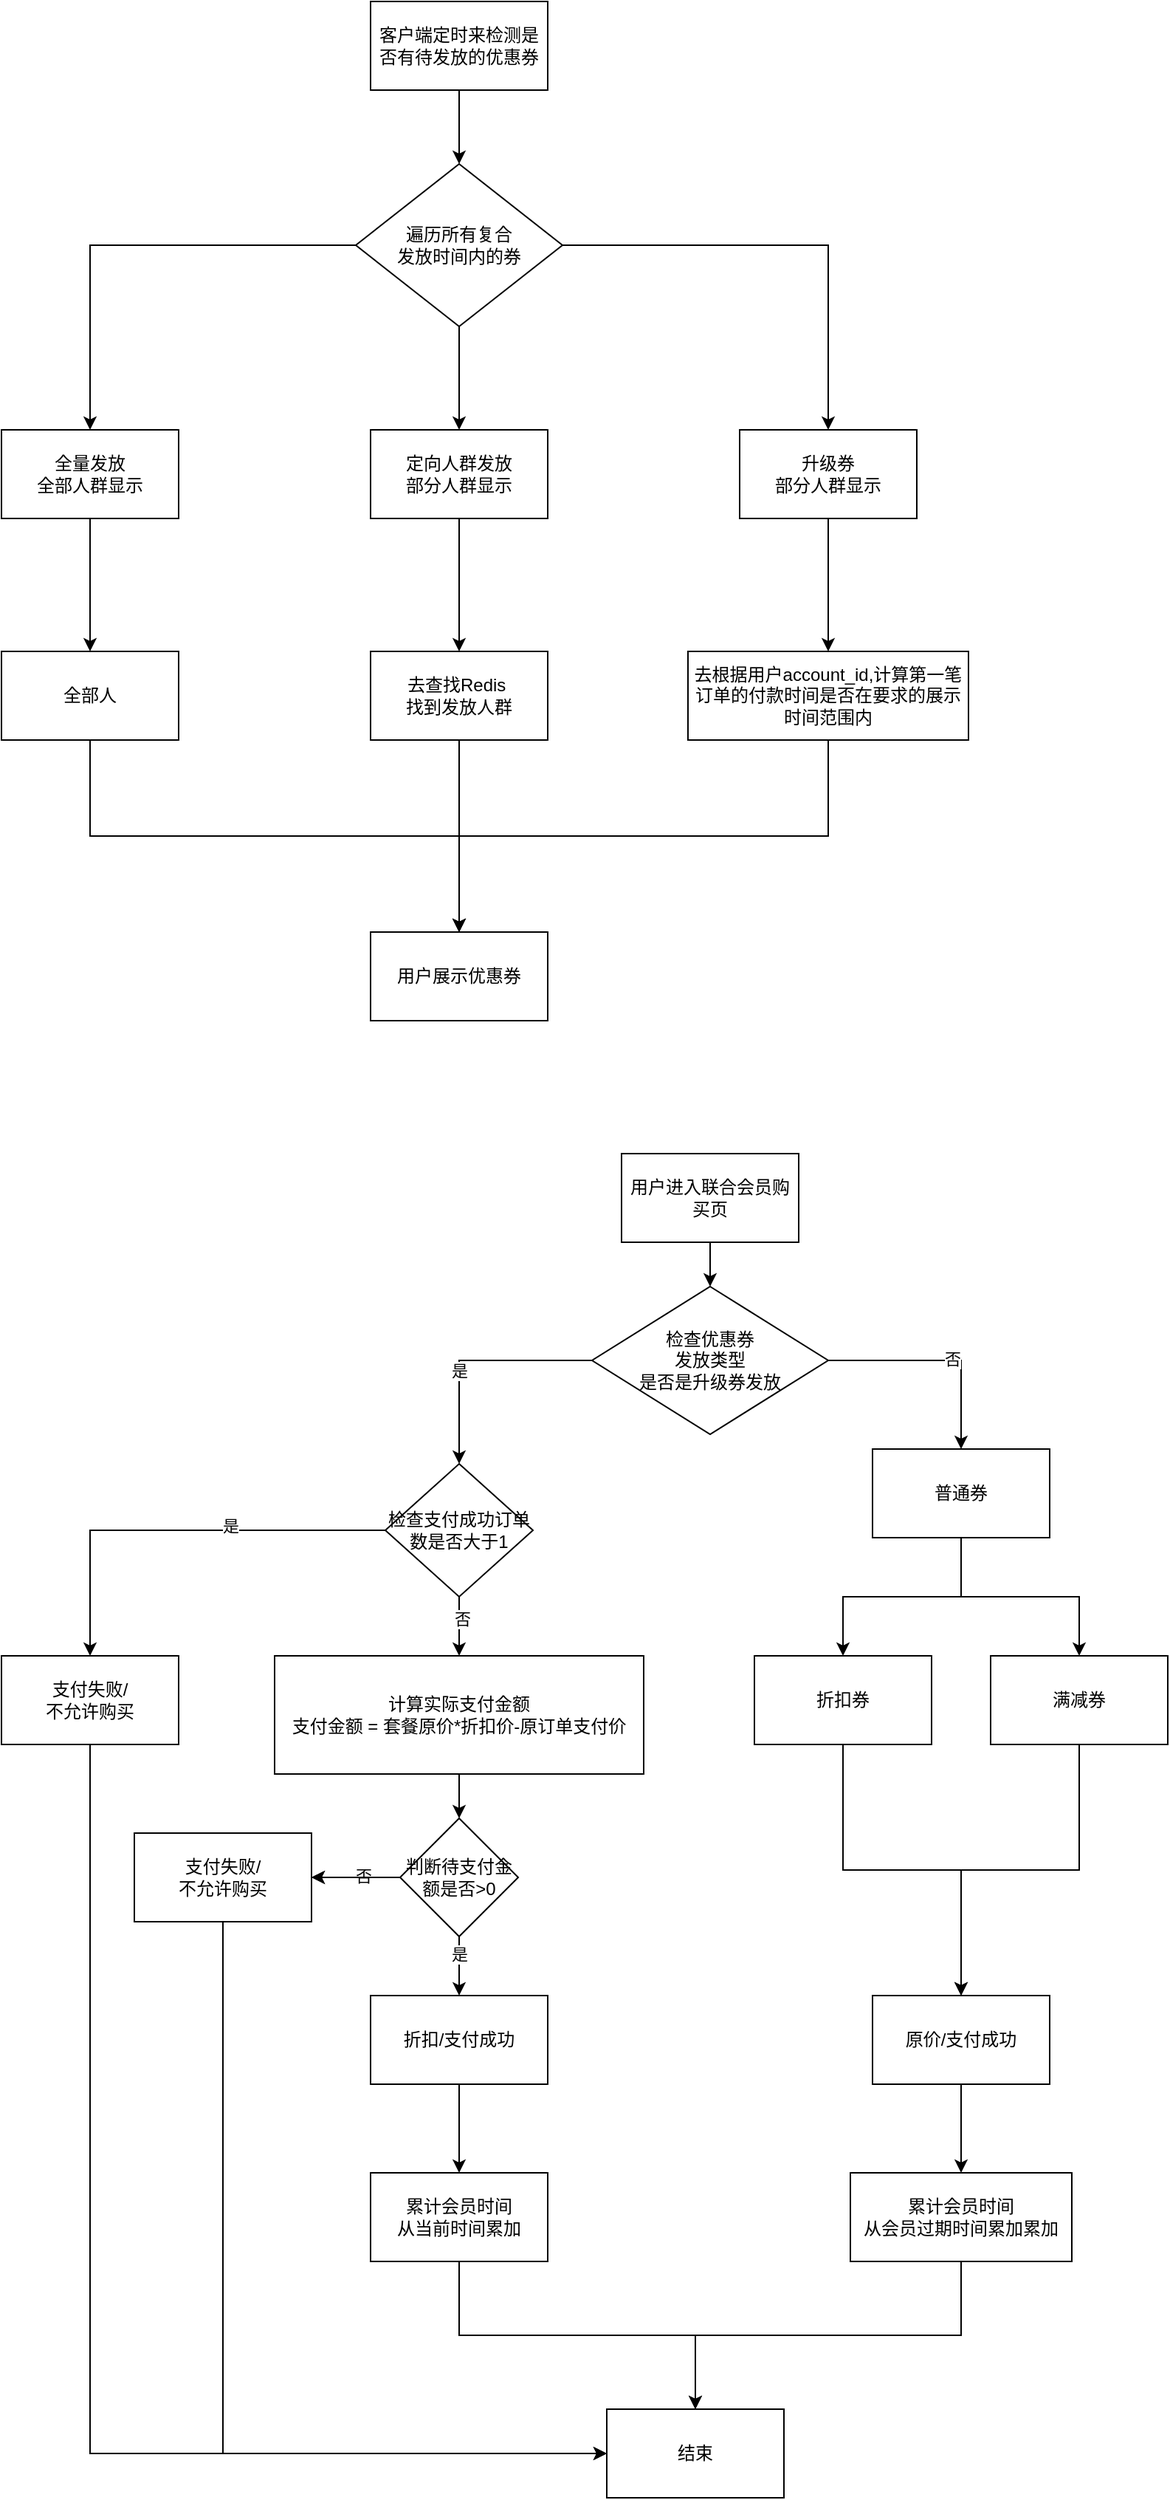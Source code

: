 <mxfile version="28.1.1">
  <diagram name="第 1 页" id="V4SLH6FAE3oOz-CbCWSt">
    <mxGraphModel dx="1426" dy="800" grid="1" gridSize="10" guides="1" tooltips="1" connect="1" arrows="1" fold="1" page="1" pageScale="1" pageWidth="827" pageHeight="1169" math="0" shadow="0">
      <root>
        <mxCell id="0" />
        <mxCell id="1" parent="0" />
        <mxCell id="josDlDmpqx2x05p4uI3B-3" style="edgeStyle=orthogonalEdgeStyle;rounded=0;orthogonalLoop=1;jettySize=auto;html=1;exitX=0.5;exitY=1;exitDx=0;exitDy=0;" parent="1" source="josDlDmpqx2x05p4uI3B-1" target="josDlDmpqx2x05p4uI3B-2" edge="1">
          <mxGeometry relative="1" as="geometry" />
        </mxCell>
        <mxCell id="josDlDmpqx2x05p4uI3B-1" value="客户端定时来检测是否有待发放的优惠券" style="rounded=0;whiteSpace=wrap;html=1;" parent="1" vertex="1">
          <mxGeometry x="340" y="30" width="120" height="60" as="geometry" />
        </mxCell>
        <mxCell id="josDlDmpqx2x05p4uI3B-7" style="edgeStyle=orthogonalEdgeStyle;rounded=0;orthogonalLoop=1;jettySize=auto;html=1;exitX=0;exitY=0.5;exitDx=0;exitDy=0;entryX=0.5;entryY=0;entryDx=0;entryDy=0;" parent="1" source="josDlDmpqx2x05p4uI3B-2" target="josDlDmpqx2x05p4uI3B-4" edge="1">
          <mxGeometry relative="1" as="geometry" />
        </mxCell>
        <mxCell id="josDlDmpqx2x05p4uI3B-8" style="edgeStyle=orthogonalEdgeStyle;rounded=0;orthogonalLoop=1;jettySize=auto;html=1;exitX=0.5;exitY=1;exitDx=0;exitDy=0;entryX=0.5;entryY=0;entryDx=0;entryDy=0;" parent="1" source="josDlDmpqx2x05p4uI3B-2" target="josDlDmpqx2x05p4uI3B-5" edge="1">
          <mxGeometry relative="1" as="geometry" />
        </mxCell>
        <mxCell id="josDlDmpqx2x05p4uI3B-9" style="edgeStyle=orthogonalEdgeStyle;rounded=0;orthogonalLoop=1;jettySize=auto;html=1;exitX=1;exitY=0.5;exitDx=0;exitDy=0;entryX=0.5;entryY=0;entryDx=0;entryDy=0;" parent="1" source="josDlDmpqx2x05p4uI3B-2" target="josDlDmpqx2x05p4uI3B-6" edge="1">
          <mxGeometry relative="1" as="geometry" />
        </mxCell>
        <mxCell id="josDlDmpqx2x05p4uI3B-2" value="遍历所有复合&lt;div&gt;发放时间内的券&lt;/div&gt;" style="rhombus;whiteSpace=wrap;html=1;" parent="1" vertex="1">
          <mxGeometry x="330" y="140" width="140" height="110" as="geometry" />
        </mxCell>
        <mxCell id="josDlDmpqx2x05p4uI3B-25" style="edgeStyle=orthogonalEdgeStyle;rounded=0;orthogonalLoop=1;jettySize=auto;html=1;exitX=0.5;exitY=1;exitDx=0;exitDy=0;entryX=0.5;entryY=0;entryDx=0;entryDy=0;" parent="1" source="josDlDmpqx2x05p4uI3B-4" target="josDlDmpqx2x05p4uI3B-24" edge="1">
          <mxGeometry relative="1" as="geometry" />
        </mxCell>
        <mxCell id="josDlDmpqx2x05p4uI3B-4" value="全量发放&lt;div&gt;全部人群显示&lt;/div&gt;" style="rounded=0;whiteSpace=wrap;html=1;" parent="1" vertex="1">
          <mxGeometry x="90" y="320" width="120" height="60" as="geometry" />
        </mxCell>
        <mxCell id="josDlDmpqx2x05p4uI3B-15" style="edgeStyle=orthogonalEdgeStyle;rounded=0;orthogonalLoop=1;jettySize=auto;html=1;exitX=0.5;exitY=1;exitDx=0;exitDy=0;entryX=0.5;entryY=0;entryDx=0;entryDy=0;" parent="1" source="josDlDmpqx2x05p4uI3B-5" target="josDlDmpqx2x05p4uI3B-14" edge="1">
          <mxGeometry relative="1" as="geometry" />
        </mxCell>
        <mxCell id="josDlDmpqx2x05p4uI3B-5" value="定向人群发放&lt;div&gt;部分人群显示&lt;/div&gt;" style="rounded=0;whiteSpace=wrap;html=1;" parent="1" vertex="1">
          <mxGeometry x="340" y="320" width="120" height="60" as="geometry" />
        </mxCell>
        <mxCell id="josDlDmpqx2x05p4uI3B-17" style="edgeStyle=orthogonalEdgeStyle;rounded=0;orthogonalLoop=1;jettySize=auto;html=1;exitX=0.5;exitY=1;exitDx=0;exitDy=0;entryX=0.5;entryY=0;entryDx=0;entryDy=0;" parent="1" source="josDlDmpqx2x05p4uI3B-6" target="josDlDmpqx2x05p4uI3B-16" edge="1">
          <mxGeometry relative="1" as="geometry" />
        </mxCell>
        <mxCell id="josDlDmpqx2x05p4uI3B-6" value="升级券&lt;div&gt;部分人群显示&lt;/div&gt;" style="rounded=0;whiteSpace=wrap;html=1;" parent="1" vertex="1">
          <mxGeometry x="590" y="320" width="120" height="60" as="geometry" />
        </mxCell>
        <mxCell id="josDlDmpqx2x05p4uI3B-27" style="edgeStyle=orthogonalEdgeStyle;rounded=0;orthogonalLoop=1;jettySize=auto;html=1;exitX=0.5;exitY=1;exitDx=0;exitDy=0;" parent="1" source="josDlDmpqx2x05p4uI3B-14" target="josDlDmpqx2x05p4uI3B-18" edge="1">
          <mxGeometry relative="1" as="geometry" />
        </mxCell>
        <mxCell id="josDlDmpqx2x05p4uI3B-14" value="去查找Redis&amp;nbsp;&lt;div&gt;找到发放人群&lt;/div&gt;" style="rounded=0;whiteSpace=wrap;html=1;" parent="1" vertex="1">
          <mxGeometry x="340" y="470" width="120" height="60" as="geometry" />
        </mxCell>
        <mxCell id="josDlDmpqx2x05p4uI3B-28" style="edgeStyle=orthogonalEdgeStyle;rounded=0;orthogonalLoop=1;jettySize=auto;html=1;exitX=0.5;exitY=1;exitDx=0;exitDy=0;" parent="1" source="josDlDmpqx2x05p4uI3B-16" target="josDlDmpqx2x05p4uI3B-18" edge="1">
          <mxGeometry relative="1" as="geometry" />
        </mxCell>
        <mxCell id="josDlDmpqx2x05p4uI3B-16" value="去根据用户account_id,计算第一笔订单的付款时间是否在要求的展示时间范围内" style="rounded=0;whiteSpace=wrap;html=1;" parent="1" vertex="1">
          <mxGeometry x="555" y="470" width="190" height="60" as="geometry" />
        </mxCell>
        <mxCell id="josDlDmpqx2x05p4uI3B-18" value="用户展示优惠券" style="rounded=0;whiteSpace=wrap;html=1;" parent="1" vertex="1">
          <mxGeometry x="340" y="660" width="120" height="60" as="geometry" />
        </mxCell>
        <mxCell id="josDlDmpqx2x05p4uI3B-26" style="edgeStyle=orthogonalEdgeStyle;rounded=0;orthogonalLoop=1;jettySize=auto;html=1;exitX=0.5;exitY=1;exitDx=0;exitDy=0;" parent="1" source="josDlDmpqx2x05p4uI3B-24" target="josDlDmpqx2x05p4uI3B-18" edge="1">
          <mxGeometry relative="1" as="geometry" />
        </mxCell>
        <mxCell id="josDlDmpqx2x05p4uI3B-24" value="全部人" style="rounded=0;whiteSpace=wrap;html=1;" parent="1" vertex="1">
          <mxGeometry x="90" y="470" width="120" height="60" as="geometry" />
        </mxCell>
        <mxCell id="0SNS6dj9dEOXhOJafOYS-13" style="edgeStyle=orthogonalEdgeStyle;rounded=0;orthogonalLoop=1;jettySize=auto;html=1;exitX=0.5;exitY=1;exitDx=0;exitDy=0;entryX=0.5;entryY=0;entryDx=0;entryDy=0;" edge="1" parent="1" source="josDlDmpqx2x05p4uI3B-29" target="0SNS6dj9dEOXhOJafOYS-11">
          <mxGeometry relative="1" as="geometry" />
        </mxCell>
        <mxCell id="josDlDmpqx2x05p4uI3B-29" value="用户进入联合会员购买页" style="rounded=0;whiteSpace=wrap;html=1;" parent="1" vertex="1">
          <mxGeometry x="510" y="810" width="120" height="60" as="geometry" />
        </mxCell>
        <mxCell id="josDlDmpqx2x05p4uI3B-35" style="edgeStyle=orthogonalEdgeStyle;rounded=0;orthogonalLoop=1;jettySize=auto;html=1;exitX=0.5;exitY=1;exitDx=0;exitDy=0;" parent="1" source="josDlDmpqx2x05p4uI3B-41" edge="1">
          <mxGeometry relative="1" as="geometry">
            <mxPoint x="400" y="1070" as="targetPoint" />
          </mxGeometry>
        </mxCell>
        <mxCell id="0SNS6dj9dEOXhOJafOYS-29" style="edgeStyle=orthogonalEdgeStyle;rounded=0;orthogonalLoop=1;jettySize=auto;html=1;exitX=0.5;exitY=1;exitDx=0;exitDy=0;" edge="1" parent="1" source="josDlDmpqx2x05p4uI3B-38" target="0SNS6dj9dEOXhOJafOYS-28">
          <mxGeometry relative="1" as="geometry" />
        </mxCell>
        <mxCell id="josDlDmpqx2x05p4uI3B-38" value="原价/支付成功" style="rounded=0;whiteSpace=wrap;html=1;" parent="1" vertex="1">
          <mxGeometry x="680" y="1380" width="120" height="60" as="geometry" />
        </mxCell>
        <mxCell id="josDlDmpqx2x05p4uI3B-43" style="edgeStyle=orthogonalEdgeStyle;rounded=0;orthogonalLoop=1;jettySize=auto;html=1;exitX=0;exitY=0.5;exitDx=0;exitDy=0;" parent="1" source="josDlDmpqx2x05p4uI3B-41" target="josDlDmpqx2x05p4uI3B-42" edge="1">
          <mxGeometry relative="1" as="geometry" />
        </mxCell>
        <mxCell id="josDlDmpqx2x05p4uI3B-44" value="是" style="edgeLabel;html=1;align=center;verticalAlign=middle;resizable=0;points=[];" parent="josDlDmpqx2x05p4uI3B-43" vertex="1" connectable="0">
          <mxGeometry x="-0.261" y="-3" relative="1" as="geometry">
            <mxPoint as="offset" />
          </mxGeometry>
        </mxCell>
        <mxCell id="josDlDmpqx2x05p4uI3B-46" style="edgeStyle=orthogonalEdgeStyle;rounded=0;orthogonalLoop=1;jettySize=auto;html=1;exitX=0.5;exitY=1;exitDx=0;exitDy=0;" parent="1" source="josDlDmpqx2x05p4uI3B-41" target="josDlDmpqx2x05p4uI3B-49" edge="1">
          <mxGeometry relative="1" as="geometry">
            <mxPoint x="400" y="1210" as="targetPoint" />
          </mxGeometry>
        </mxCell>
        <mxCell id="josDlDmpqx2x05p4uI3B-48" value="否" style="edgeLabel;html=1;align=center;verticalAlign=middle;resizable=0;points=[];" parent="josDlDmpqx2x05p4uI3B-46" vertex="1" connectable="0">
          <mxGeometry x="-0.24" y="2" relative="1" as="geometry">
            <mxPoint as="offset" />
          </mxGeometry>
        </mxCell>
        <mxCell id="josDlDmpqx2x05p4uI3B-60" style="edgeStyle=orthogonalEdgeStyle;rounded=0;orthogonalLoop=1;jettySize=auto;html=1;exitX=0.5;exitY=1;exitDx=0;exitDy=0;entryX=0;entryY=0.5;entryDx=0;entryDy=0;" parent="1" source="josDlDmpqx2x05p4uI3B-42" target="josDlDmpqx2x05p4uI3B-56" edge="1">
          <mxGeometry relative="1" as="geometry" />
        </mxCell>
        <mxCell id="josDlDmpqx2x05p4uI3B-42" value="支付失败/&lt;div&gt;不允许购买&lt;/div&gt;" style="rounded=0;whiteSpace=wrap;html=1;" parent="1" vertex="1">
          <mxGeometry x="90" y="1150" width="120" height="60" as="geometry" />
        </mxCell>
        <mxCell id="josDlDmpqx2x05p4uI3B-51" style="edgeStyle=orthogonalEdgeStyle;rounded=0;orthogonalLoop=1;jettySize=auto;html=1;exitX=0.5;exitY=1;exitDx=0;exitDy=0;" parent="1" source="josDlDmpqx2x05p4uI3B-49" target="josDlDmpqx2x05p4uI3B-50" edge="1">
          <mxGeometry relative="1" as="geometry" />
        </mxCell>
        <mxCell id="josDlDmpqx2x05p4uI3B-49" value="计算实际支付金额&lt;div&gt;支付金额 = 套餐原价*折扣价-原订单支付价&lt;/div&gt;" style="rounded=0;whiteSpace=wrap;html=1;" parent="1" vertex="1">
          <mxGeometry x="275" y="1150" width="250" height="80" as="geometry" />
        </mxCell>
        <mxCell id="josDlDmpqx2x05p4uI3B-53" style="edgeStyle=orthogonalEdgeStyle;rounded=0;orthogonalLoop=1;jettySize=auto;html=1;exitX=0;exitY=0.5;exitDx=0;exitDy=0;entryX=1;entryY=0.5;entryDx=0;entryDy=0;" parent="1" source="josDlDmpqx2x05p4uI3B-50" target="josDlDmpqx2x05p4uI3B-52" edge="1">
          <mxGeometry relative="1" as="geometry" />
        </mxCell>
        <mxCell id="josDlDmpqx2x05p4uI3B-61" value="否" style="edgeLabel;html=1;align=center;verticalAlign=middle;resizable=0;points=[];" parent="josDlDmpqx2x05p4uI3B-53" vertex="1" connectable="0">
          <mxGeometry x="-0.167" y="-1" relative="1" as="geometry">
            <mxPoint as="offset" />
          </mxGeometry>
        </mxCell>
        <mxCell id="josDlDmpqx2x05p4uI3B-55" style="edgeStyle=orthogonalEdgeStyle;rounded=0;orthogonalLoop=1;jettySize=auto;html=1;exitX=0.5;exitY=1;exitDx=0;exitDy=0;entryX=0.5;entryY=0;entryDx=0;entryDy=0;" parent="1" source="josDlDmpqx2x05p4uI3B-50" target="josDlDmpqx2x05p4uI3B-54" edge="1">
          <mxGeometry relative="1" as="geometry" />
        </mxCell>
        <mxCell id="josDlDmpqx2x05p4uI3B-62" value="是" style="edgeLabel;html=1;align=center;verticalAlign=middle;resizable=0;points=[];" parent="josDlDmpqx2x05p4uI3B-55" vertex="1" connectable="0">
          <mxGeometry x="-0.4" relative="1" as="geometry">
            <mxPoint as="offset" />
          </mxGeometry>
        </mxCell>
        <mxCell id="josDlDmpqx2x05p4uI3B-63" value="" style="edgeStyle=orthogonalEdgeStyle;rounded=0;orthogonalLoop=1;jettySize=auto;html=1;" parent="1" source="josDlDmpqx2x05p4uI3B-50" target="josDlDmpqx2x05p4uI3B-52" edge="1">
          <mxGeometry relative="1" as="geometry" />
        </mxCell>
        <mxCell id="josDlDmpqx2x05p4uI3B-50" value="判断待支付金额是否&amp;gt;0" style="rhombus;whiteSpace=wrap;html=1;" parent="1" vertex="1">
          <mxGeometry x="360" y="1260" width="80" height="80" as="geometry" />
        </mxCell>
        <mxCell id="josDlDmpqx2x05p4uI3B-59" style="edgeStyle=orthogonalEdgeStyle;rounded=0;orthogonalLoop=1;jettySize=auto;html=1;exitX=0.5;exitY=1;exitDx=0;exitDy=0;entryX=0;entryY=0.5;entryDx=0;entryDy=0;" parent="1" source="josDlDmpqx2x05p4uI3B-52" target="josDlDmpqx2x05p4uI3B-56" edge="1">
          <mxGeometry relative="1" as="geometry" />
        </mxCell>
        <mxCell id="josDlDmpqx2x05p4uI3B-52" value="支付失败/&lt;div&gt;不允许购买&lt;/div&gt;" style="rounded=0;whiteSpace=wrap;html=1;" parent="1" vertex="1">
          <mxGeometry x="180" y="1270" width="120" height="60" as="geometry" />
        </mxCell>
        <mxCell id="0SNS6dj9dEOXhOJafOYS-27" style="edgeStyle=orthogonalEdgeStyle;rounded=0;orthogonalLoop=1;jettySize=auto;html=1;exitX=0.5;exitY=1;exitDx=0;exitDy=0;entryX=0.5;entryY=0;entryDx=0;entryDy=0;" edge="1" parent="1" source="josDlDmpqx2x05p4uI3B-54" target="0SNS6dj9dEOXhOJafOYS-26">
          <mxGeometry relative="1" as="geometry" />
        </mxCell>
        <mxCell id="josDlDmpqx2x05p4uI3B-54" value="折扣/支付成功" style="rounded=0;whiteSpace=wrap;html=1;" parent="1" vertex="1">
          <mxGeometry x="340" y="1380" width="120" height="60" as="geometry" />
        </mxCell>
        <mxCell id="josDlDmpqx2x05p4uI3B-56" value="结束" style="rounded=0;whiteSpace=wrap;html=1;" parent="1" vertex="1">
          <mxGeometry x="500" y="1660" width="120" height="60" as="geometry" />
        </mxCell>
        <mxCell id="josDlDmpqx2x05p4uI3B-64" value="" style="edgeStyle=orthogonalEdgeStyle;rounded=0;orthogonalLoop=1;jettySize=auto;html=1;exitX=0;exitY=0.5;exitDx=0;exitDy=0;" parent="1" source="0SNS6dj9dEOXhOJafOYS-11" target="josDlDmpqx2x05p4uI3B-41" edge="1">
          <mxGeometry relative="1" as="geometry">
            <mxPoint x="400" y="960" as="sourcePoint" />
            <mxPoint x="400" y="1070" as="targetPoint" />
          </mxGeometry>
        </mxCell>
        <mxCell id="0SNS6dj9dEOXhOJafOYS-25" value="是" style="edgeLabel;html=1;align=center;verticalAlign=middle;resizable=0;points=[];" vertex="1" connectable="0" parent="josDlDmpqx2x05p4uI3B-64">
          <mxGeometry x="0.208" relative="1" as="geometry">
            <mxPoint as="offset" />
          </mxGeometry>
        </mxCell>
        <mxCell id="josDlDmpqx2x05p4uI3B-41" value="检查支付成功订单数是否大于1" style="rhombus;whiteSpace=wrap;html=1;" parent="1" vertex="1">
          <mxGeometry x="350" y="1020" width="100" height="90" as="geometry" />
        </mxCell>
        <mxCell id="0SNS6dj9dEOXhOJafOYS-3" style="edgeStyle=orthogonalEdgeStyle;rounded=0;orthogonalLoop=1;jettySize=auto;html=1;exitX=0.5;exitY=1;exitDx=0;exitDy=0;" edge="1" parent="1" source="0SNS6dj9dEOXhOJafOYS-1" target="josDlDmpqx2x05p4uI3B-38">
          <mxGeometry relative="1" as="geometry" />
        </mxCell>
        <mxCell id="0SNS6dj9dEOXhOJafOYS-1" value="折扣券" style="rounded=0;whiteSpace=wrap;html=1;" vertex="1" parent="1">
          <mxGeometry x="600" y="1150" width="120" height="60" as="geometry" />
        </mxCell>
        <mxCell id="0SNS6dj9dEOXhOJafOYS-5" style="edgeStyle=orthogonalEdgeStyle;rounded=0;orthogonalLoop=1;jettySize=auto;html=1;exitX=0.5;exitY=1;exitDx=0;exitDy=0;" edge="1" parent="1" source="0SNS6dj9dEOXhOJafOYS-2" target="josDlDmpqx2x05p4uI3B-38">
          <mxGeometry relative="1" as="geometry" />
        </mxCell>
        <mxCell id="0SNS6dj9dEOXhOJafOYS-2" value="满减券" style="rounded=0;whiteSpace=wrap;html=1;" vertex="1" parent="1">
          <mxGeometry x="760" y="1150" width="120" height="60" as="geometry" />
        </mxCell>
        <mxCell id="0SNS6dj9dEOXhOJafOYS-21" style="edgeStyle=orthogonalEdgeStyle;rounded=0;orthogonalLoop=1;jettySize=auto;html=1;exitX=1;exitY=0.5;exitDx=0;exitDy=0;" edge="1" parent="1" source="0SNS6dj9dEOXhOJafOYS-11" target="0SNS6dj9dEOXhOJafOYS-20">
          <mxGeometry relative="1" as="geometry" />
        </mxCell>
        <mxCell id="0SNS6dj9dEOXhOJafOYS-24" value="否" style="edgeLabel;html=1;align=center;verticalAlign=middle;resizable=0;points=[];" vertex="1" connectable="0" parent="0SNS6dj9dEOXhOJafOYS-21">
          <mxGeometry x="0.118" y="1" relative="1" as="geometry">
            <mxPoint as="offset" />
          </mxGeometry>
        </mxCell>
        <mxCell id="0SNS6dj9dEOXhOJafOYS-11" value="检查优惠券&lt;div&gt;发放类型&lt;/div&gt;&lt;div&gt;是否是升级券发放&lt;/div&gt;" style="rhombus;whiteSpace=wrap;html=1;" vertex="1" parent="1">
          <mxGeometry x="490" y="900" width="160" height="100" as="geometry" />
        </mxCell>
        <mxCell id="0SNS6dj9dEOXhOJafOYS-22" style="edgeStyle=orthogonalEdgeStyle;rounded=0;orthogonalLoop=1;jettySize=auto;html=1;exitX=0.5;exitY=1;exitDx=0;exitDy=0;" edge="1" parent="1" source="0SNS6dj9dEOXhOJafOYS-20" target="0SNS6dj9dEOXhOJafOYS-1">
          <mxGeometry relative="1" as="geometry" />
        </mxCell>
        <mxCell id="0SNS6dj9dEOXhOJafOYS-23" style="edgeStyle=orthogonalEdgeStyle;rounded=0;orthogonalLoop=1;jettySize=auto;html=1;exitX=0.5;exitY=1;exitDx=0;exitDy=0;" edge="1" parent="1" source="0SNS6dj9dEOXhOJafOYS-20" target="0SNS6dj9dEOXhOJafOYS-2">
          <mxGeometry relative="1" as="geometry" />
        </mxCell>
        <mxCell id="0SNS6dj9dEOXhOJafOYS-20" value="普通券" style="rounded=0;whiteSpace=wrap;html=1;" vertex="1" parent="1">
          <mxGeometry x="680" y="1010" width="120" height="60" as="geometry" />
        </mxCell>
        <mxCell id="0SNS6dj9dEOXhOJafOYS-30" style="edgeStyle=orthogonalEdgeStyle;rounded=0;orthogonalLoop=1;jettySize=auto;html=1;exitX=0.5;exitY=1;exitDx=0;exitDy=0;" edge="1" parent="1" source="0SNS6dj9dEOXhOJafOYS-26" target="josDlDmpqx2x05p4uI3B-56">
          <mxGeometry relative="1" as="geometry" />
        </mxCell>
        <mxCell id="0SNS6dj9dEOXhOJafOYS-26" value="累计会员时间&lt;div&gt;从当前时间累加&lt;/div&gt;" style="rounded=0;whiteSpace=wrap;html=1;" vertex="1" parent="1">
          <mxGeometry x="340" y="1500" width="120" height="60" as="geometry" />
        </mxCell>
        <mxCell id="0SNS6dj9dEOXhOJafOYS-31" style="edgeStyle=orthogonalEdgeStyle;rounded=0;orthogonalLoop=1;jettySize=auto;html=1;exitX=0.5;exitY=1;exitDx=0;exitDy=0;" edge="1" parent="1" source="0SNS6dj9dEOXhOJafOYS-28" target="josDlDmpqx2x05p4uI3B-56">
          <mxGeometry relative="1" as="geometry" />
        </mxCell>
        <mxCell id="0SNS6dj9dEOXhOJafOYS-28" value="累计会员时间&lt;div&gt;从会员过期时间累加累加&lt;/div&gt;" style="rounded=0;whiteSpace=wrap;html=1;" vertex="1" parent="1">
          <mxGeometry x="665" y="1500" width="150" height="60" as="geometry" />
        </mxCell>
      </root>
    </mxGraphModel>
  </diagram>
</mxfile>
